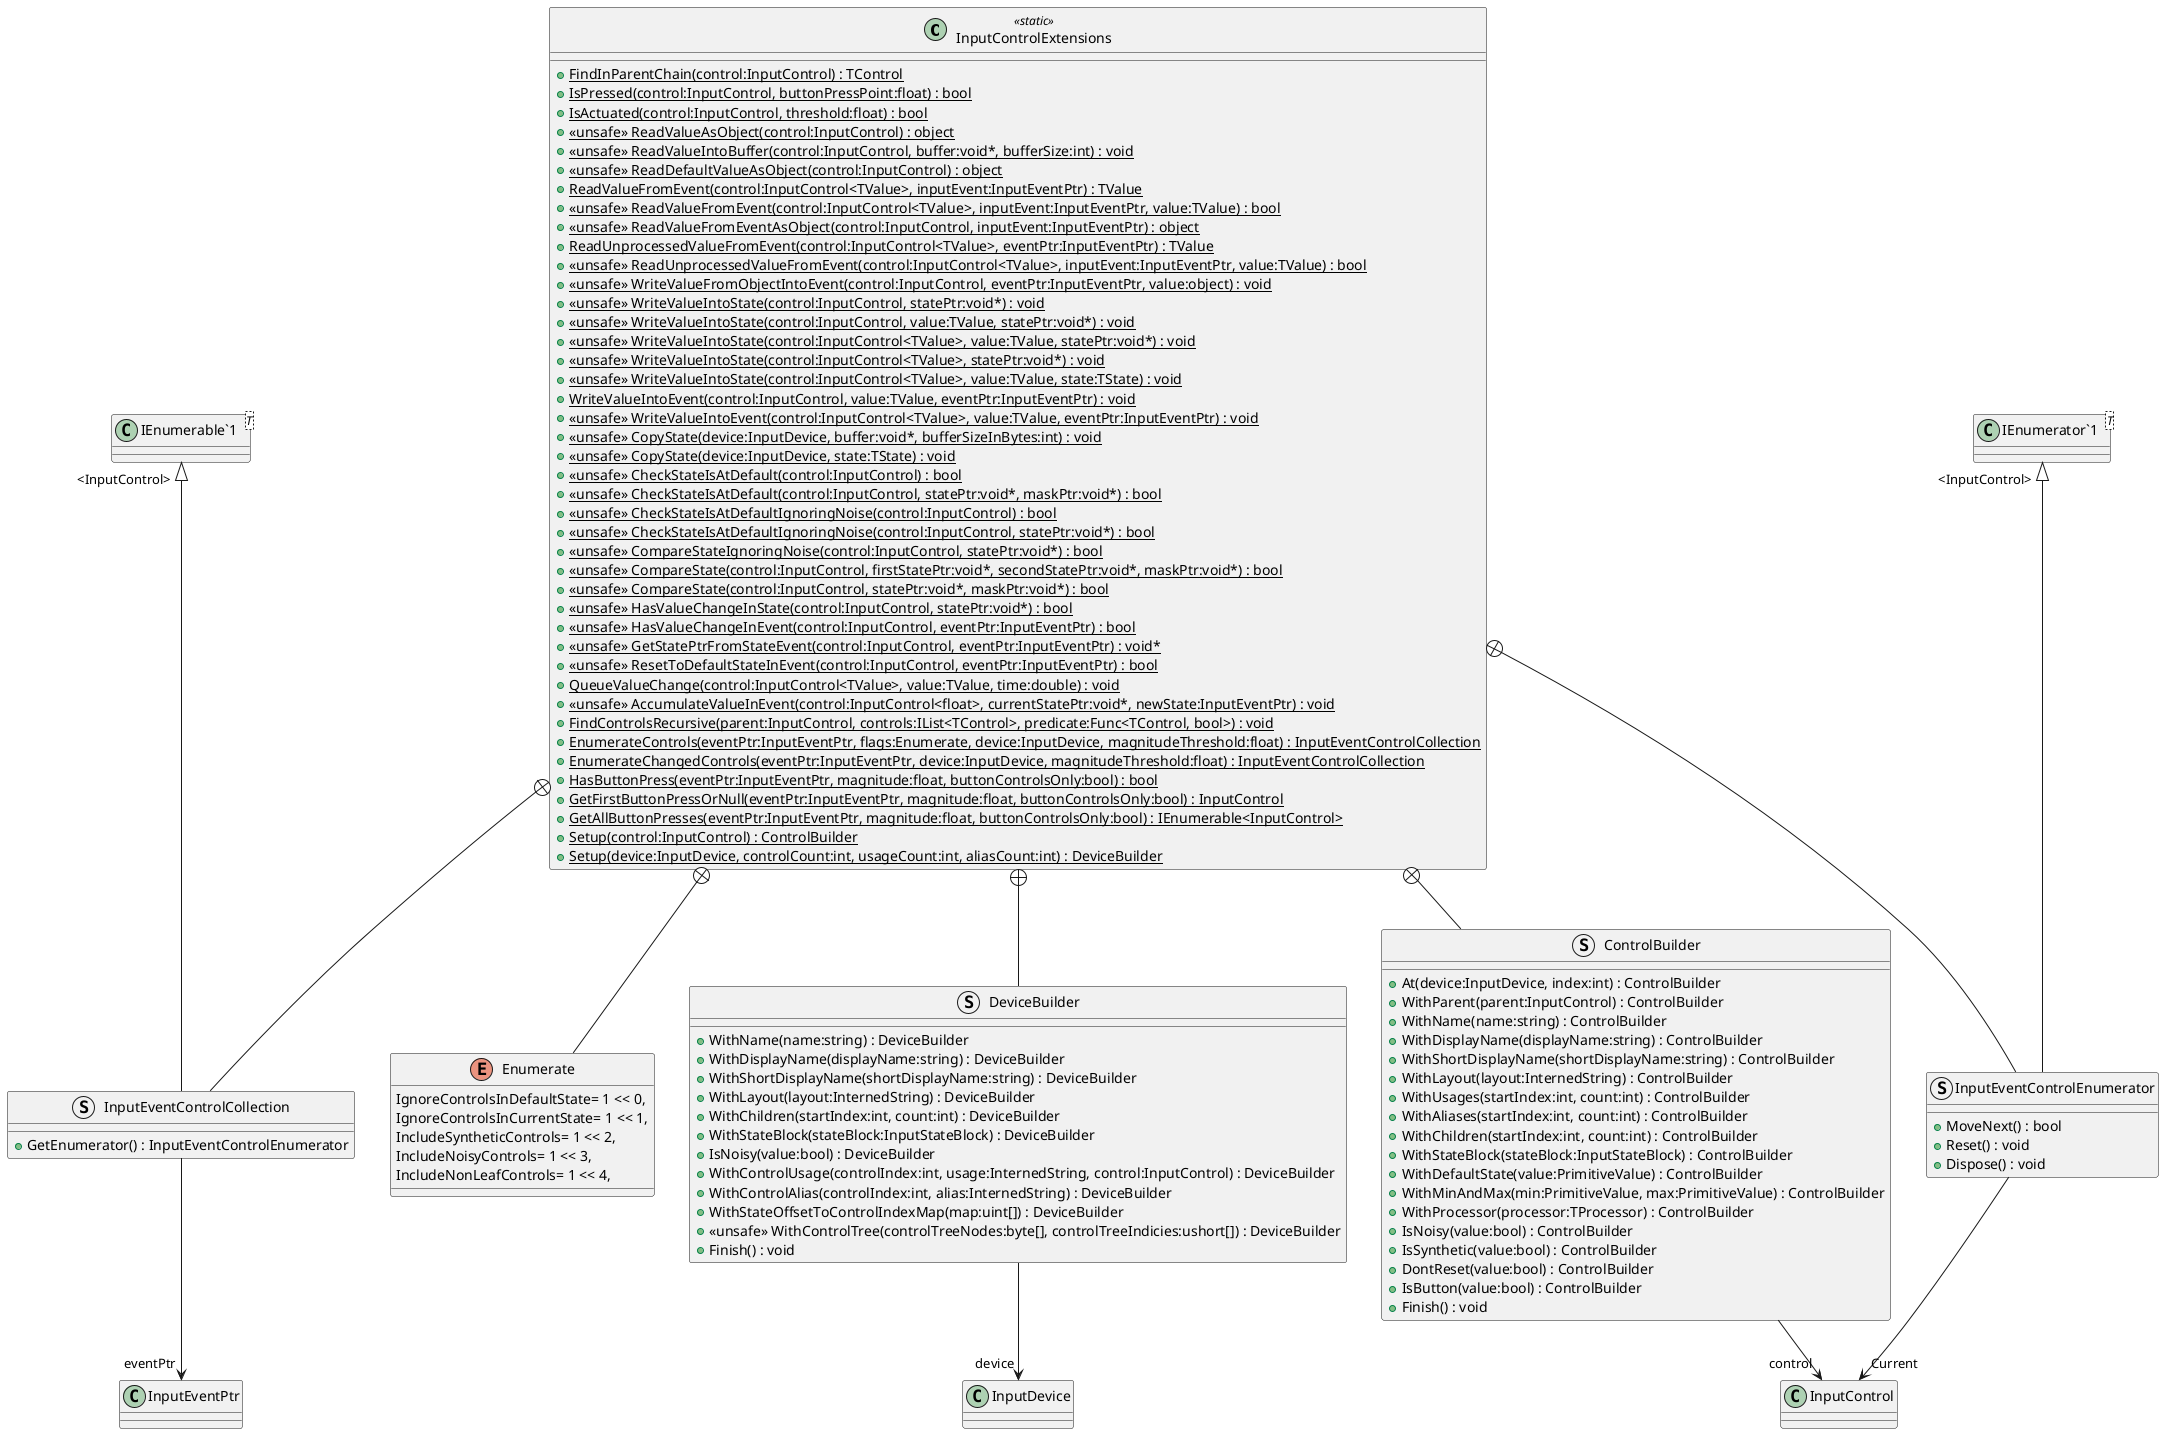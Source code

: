 @startuml
class InputControlExtensions <<static>> {
    + {static} FindInParentChain(control:InputControl) : TControl
    + {static} IsPressed(control:InputControl, buttonPressPoint:float) : bool
    + {static} IsActuated(control:InputControl, threshold:float) : bool
    + {static} <<unsafe>> ReadValueAsObject(control:InputControl) : object
    + {static} <<unsafe>> ReadValueIntoBuffer(control:InputControl, buffer:void*, bufferSize:int) : void
    + {static} <<unsafe>> ReadDefaultValueAsObject(control:InputControl) : object
    + {static} ReadValueFromEvent(control:InputControl<TValue>, inputEvent:InputEventPtr) : TValue
    + {static} <<unsafe>> ReadValueFromEvent(control:InputControl<TValue>, inputEvent:InputEventPtr, value:TValue) : bool
    + {static} <<unsafe>> ReadValueFromEventAsObject(control:InputControl, inputEvent:InputEventPtr) : object
    + {static} ReadUnprocessedValueFromEvent(control:InputControl<TValue>, eventPtr:InputEventPtr) : TValue
    + {static} <<unsafe>> ReadUnprocessedValueFromEvent(control:InputControl<TValue>, inputEvent:InputEventPtr, value:TValue) : bool
    + {static} <<unsafe>> WriteValueFromObjectIntoEvent(control:InputControl, eventPtr:InputEventPtr, value:object) : void
    + {static} <<unsafe>> WriteValueIntoState(control:InputControl, statePtr:void*) : void
    + {static} <<unsafe>> WriteValueIntoState(control:InputControl, value:TValue, statePtr:void*) : void
    + {static} <<unsafe>> WriteValueIntoState(control:InputControl<TValue>, value:TValue, statePtr:void*) : void
    + {static} <<unsafe>> WriteValueIntoState(control:InputControl<TValue>, statePtr:void*) : void
    + {static} <<unsafe>> WriteValueIntoState(control:InputControl<TValue>, value:TValue, state:TState) : void
    + {static} WriteValueIntoEvent(control:InputControl, value:TValue, eventPtr:InputEventPtr) : void
    + {static} <<unsafe>> WriteValueIntoEvent(control:InputControl<TValue>, value:TValue, eventPtr:InputEventPtr) : void
    + {static} <<unsafe>> CopyState(device:InputDevice, buffer:void*, bufferSizeInBytes:int) : void
    + {static} <<unsafe>> CopyState(device:InputDevice, state:TState) : void
    + {static} <<unsafe>> CheckStateIsAtDefault(control:InputControl) : bool
    + {static} <<unsafe>> CheckStateIsAtDefault(control:InputControl, statePtr:void*, maskPtr:void*) : bool
    + {static} <<unsafe>> CheckStateIsAtDefaultIgnoringNoise(control:InputControl) : bool
    + {static} <<unsafe>> CheckStateIsAtDefaultIgnoringNoise(control:InputControl, statePtr:void*) : bool
    + {static} <<unsafe>> CompareStateIgnoringNoise(control:InputControl, statePtr:void*) : bool
    + {static} <<unsafe>> CompareState(control:InputControl, firstStatePtr:void*, secondStatePtr:void*, maskPtr:void*) : bool
    + {static} <<unsafe>> CompareState(control:InputControl, statePtr:void*, maskPtr:void*) : bool
    + {static} <<unsafe>> HasValueChangeInState(control:InputControl, statePtr:void*) : bool
    + {static} <<unsafe>> HasValueChangeInEvent(control:InputControl, eventPtr:InputEventPtr) : bool
    + {static} <<unsafe>> GetStatePtrFromStateEvent(control:InputControl, eventPtr:InputEventPtr) : void*
    + {static} <<unsafe>> ResetToDefaultStateInEvent(control:InputControl, eventPtr:InputEventPtr) : bool
    + {static} QueueValueChange(control:InputControl<TValue>, value:TValue, time:double) : void
    + {static} <<unsafe>> AccumulateValueInEvent(control:InputControl<float>, currentStatePtr:void*, newState:InputEventPtr) : void
    + {static} FindControlsRecursive(parent:InputControl, controls:IList<TControl>, predicate:Func<TControl, bool>) : void
    + {static} EnumerateControls(eventPtr:InputEventPtr, flags:Enumerate, device:InputDevice, magnitudeThreshold:float) : InputEventControlCollection
    + {static} EnumerateChangedControls(eventPtr:InputEventPtr, device:InputDevice, magnitudeThreshold:float) : InputEventControlCollection
    + {static} HasButtonPress(eventPtr:InputEventPtr, magnitude:float, buttonControlsOnly:bool) : bool
    + {static} GetFirstButtonPressOrNull(eventPtr:InputEventPtr, magnitude:float, buttonControlsOnly:bool) : InputControl
    + {static} GetAllButtonPresses(eventPtr:InputEventPtr, magnitude:float, buttonControlsOnly:bool) : IEnumerable<InputControl>
    + {static} Setup(control:InputControl) : ControlBuilder
    + {static} Setup(device:InputDevice, controlCount:int, usageCount:int, aliasCount:int) : DeviceBuilder
}
enum Enumerate {
    IgnoreControlsInDefaultState= 1 << 0,
    IgnoreControlsInCurrentState= 1 << 1,
    IncludeSyntheticControls= 1 << 2,
    IncludeNoisyControls= 1 << 3,
    IncludeNonLeafControls= 1 << 4,
}
struct InputEventControlCollection {
    + GetEnumerator() : InputEventControlEnumerator
}
struct InputEventControlEnumerator {
    + MoveNext() : bool
    + Reset() : void
    + Dispose() : void
}
struct ControlBuilder {
    + At(device:InputDevice, index:int) : ControlBuilder
    + WithParent(parent:InputControl) : ControlBuilder
    + WithName(name:string) : ControlBuilder
    + WithDisplayName(displayName:string) : ControlBuilder
    + WithShortDisplayName(shortDisplayName:string) : ControlBuilder
    + WithLayout(layout:InternedString) : ControlBuilder
    + WithUsages(startIndex:int, count:int) : ControlBuilder
    + WithAliases(startIndex:int, count:int) : ControlBuilder
    + WithChildren(startIndex:int, count:int) : ControlBuilder
    + WithStateBlock(stateBlock:InputStateBlock) : ControlBuilder
    + WithDefaultState(value:PrimitiveValue) : ControlBuilder
    + WithMinAndMax(min:PrimitiveValue, max:PrimitiveValue) : ControlBuilder
    + WithProcessor(processor:TProcessor) : ControlBuilder
    + IsNoisy(value:bool) : ControlBuilder
    + IsSynthetic(value:bool) : ControlBuilder
    + DontReset(value:bool) : ControlBuilder
    + IsButton(value:bool) : ControlBuilder
    + Finish() : void
}
struct DeviceBuilder {
    + WithName(name:string) : DeviceBuilder
    + WithDisplayName(displayName:string) : DeviceBuilder
    + WithShortDisplayName(shortDisplayName:string) : DeviceBuilder
    + WithLayout(layout:InternedString) : DeviceBuilder
    + WithChildren(startIndex:int, count:int) : DeviceBuilder
    + WithStateBlock(stateBlock:InputStateBlock) : DeviceBuilder
    + IsNoisy(value:bool) : DeviceBuilder
    + WithControlUsage(controlIndex:int, usage:InternedString, control:InputControl) : DeviceBuilder
    + WithControlAlias(controlIndex:int, alias:InternedString) : DeviceBuilder
    + WithStateOffsetToControlIndexMap(map:uint[]) : DeviceBuilder
    + <<unsafe>> WithControlTree(controlTreeNodes:byte[], controlTreeIndicies:ushort[]) : DeviceBuilder
    + Finish() : void
}
class "IEnumerable`1"<T> {
}
class "IEnumerator`1"<T> {
}
InputControlExtensions +-- Enumerate
InputControlExtensions +-- InputEventControlCollection
"IEnumerable`1" "<InputControl>" <|-- InputEventControlCollection
InputEventControlCollection --> "eventPtr" InputEventPtr
InputControlExtensions +-- InputEventControlEnumerator
"IEnumerator`1" "<InputControl>" <|-- InputEventControlEnumerator
InputEventControlEnumerator --> "Current" InputControl
InputControlExtensions +-- ControlBuilder
ControlBuilder --> "control" InputControl
InputControlExtensions +-- DeviceBuilder
DeviceBuilder --> "device" InputDevice
@enduml
